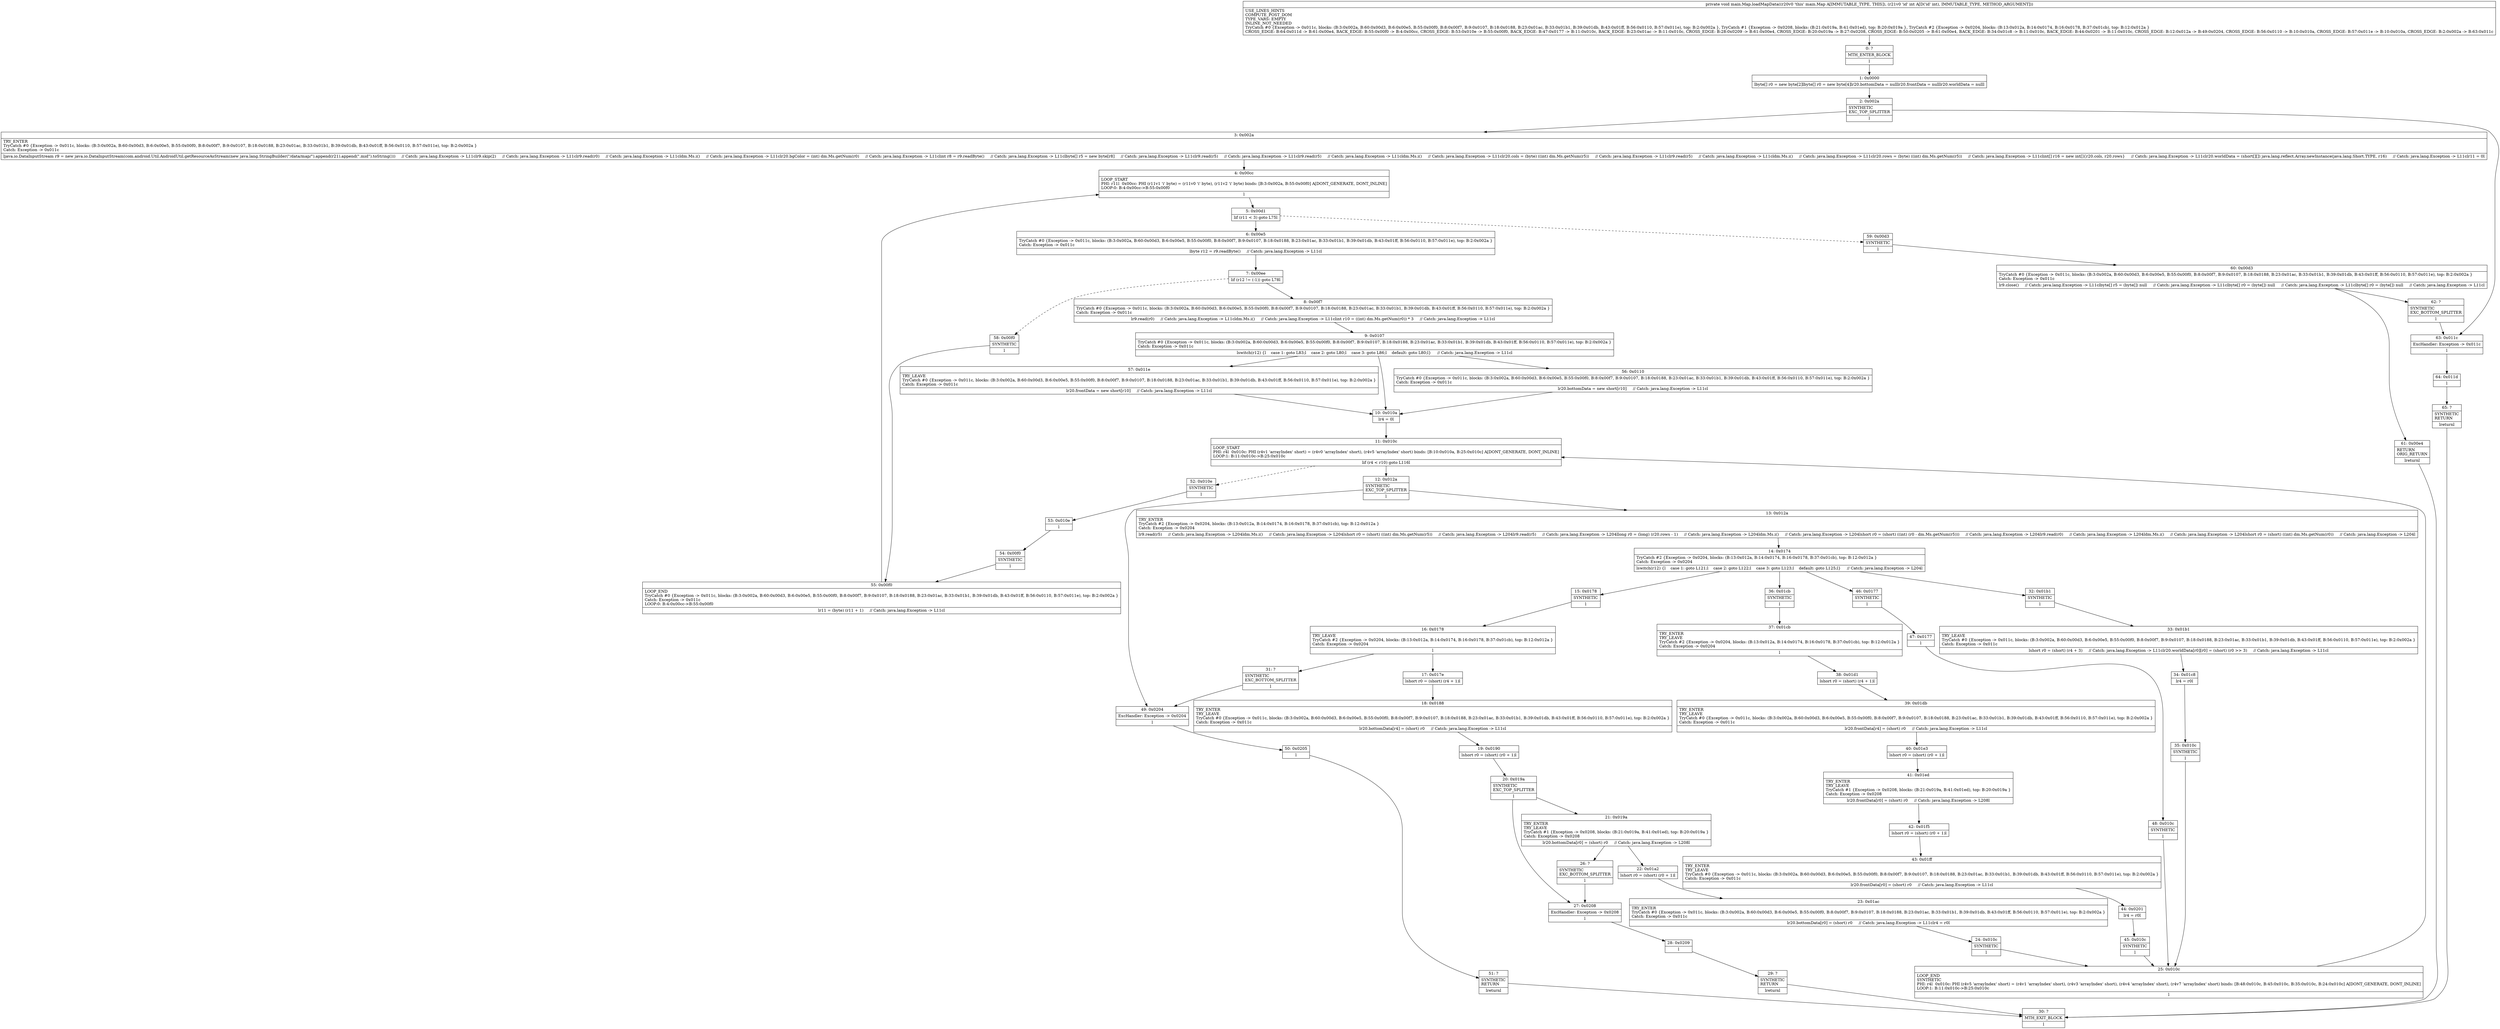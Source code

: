 digraph "CFG formain.Map.loadMapData(I)V" {
Node_0 [shape=record,label="{0\:\ ?|MTH_ENTER_BLOCK\l|l}"];
Node_1 [shape=record,label="{1\:\ 0x0000|lbyte[] r0 = new byte[2]lbyte[] r0 = new byte[4]lr20.bottomData = nulllr20.frontData = nulllr20.worldData = nulll}"];
Node_2 [shape=record,label="{2\:\ 0x002a|SYNTHETIC\lEXC_TOP_SPLITTER\l|l}"];
Node_3 [shape=record,label="{3\:\ 0x002a|TRY_ENTER\lTryCatch #0 \{Exception \-\> 0x011c, blocks: (B:3:0x002a, B:60:0x00d3, B:6:0x00e5, B:55:0x00f0, B:8:0x00f7, B:9:0x0107, B:18:0x0188, B:23:0x01ac, B:33:0x01b1, B:39:0x01db, B:43:0x01ff, B:56:0x0110, B:57:0x011e), top: B:2:0x002a \}\lCatch: Exception \-\> 0x011c\l|ljava.io.DataInputStream r9 = new java.io.DataInputStream(com.android.Util.AndroidUtil.getResourceAsStream(new java.lang.StringBuilder(\"\/data\/map\/\").append(r21).append(\".mid\").toString()))     \/\/ Catch: java.lang.Exception \-\> L11clr9.skip(2)     \/\/ Catch: java.lang.Exception \-\> L11clr9.read(r0)     \/\/ Catch: java.lang.Exception \-\> L11cldm.Ms.i()     \/\/ Catch: java.lang.Exception \-\> L11clr20.bgColor = (int) dm.Ms.getNum(r0)     \/\/ Catch: java.lang.Exception \-\> L11clint r8 = r9.readByte()     \/\/ Catch: java.lang.Exception \-\> L11clbyte[] r5 = new byte[r8]     \/\/ Catch: java.lang.Exception \-\> L11clr9.read(r5)     \/\/ Catch: java.lang.Exception \-\> L11clr9.read(r5)     \/\/ Catch: java.lang.Exception \-\> L11cldm.Ms.i()     \/\/ Catch: java.lang.Exception \-\> L11clr20.cols = (byte) ((int) dm.Ms.getNum(r5))     \/\/ Catch: java.lang.Exception \-\> L11clr9.read(r5)     \/\/ Catch: java.lang.Exception \-\> L11cldm.Ms.i()     \/\/ Catch: java.lang.Exception \-\> L11clr20.rows = (byte) ((int) dm.Ms.getNum(r5))     \/\/ Catch: java.lang.Exception \-\> L11clint[] r16 = new int[]\{r20.cols, r20.rows\}     \/\/ Catch: java.lang.Exception \-\> L11clr20.worldData = (short[][]) java.lang.reflect.Array.newInstance(java.lang.Short.TYPE, r16)     \/\/ Catch: java.lang.Exception \-\> L11clr11 = 0l}"];
Node_4 [shape=record,label="{4\:\ 0x00cc|LOOP_START\lPHI: r11l  0x00cc: PHI (r11v1 'i' byte) = (r11v0 'i' byte), (r11v2 'i' byte) binds: [B:3:0x002a, B:55:0x00f0] A[DONT_GENERATE, DONT_INLINE]\lLOOP:0: B:4:0x00cc\-\>B:55:0x00f0\l|l}"];
Node_5 [shape=record,label="{5\:\ 0x00d1|lif (r11 \< 3) goto L75l}"];
Node_6 [shape=record,label="{6\:\ 0x00e5|TryCatch #0 \{Exception \-\> 0x011c, blocks: (B:3:0x002a, B:60:0x00d3, B:6:0x00e5, B:55:0x00f0, B:8:0x00f7, B:9:0x0107, B:18:0x0188, B:23:0x01ac, B:33:0x01b1, B:39:0x01db, B:43:0x01ff, B:56:0x0110, B:57:0x011e), top: B:2:0x002a \}\lCatch: Exception \-\> 0x011c\l|lbyte r12 = r9.readByte()     \/\/ Catch: java.lang.Exception \-\> L11cl}"];
Node_7 [shape=record,label="{7\:\ 0x00ee|lif (r12 != (\-1)) goto L78l}"];
Node_8 [shape=record,label="{8\:\ 0x00f7|TryCatch #0 \{Exception \-\> 0x011c, blocks: (B:3:0x002a, B:60:0x00d3, B:6:0x00e5, B:55:0x00f0, B:8:0x00f7, B:9:0x0107, B:18:0x0188, B:23:0x01ac, B:33:0x01b1, B:39:0x01db, B:43:0x01ff, B:56:0x0110, B:57:0x011e), top: B:2:0x002a \}\lCatch: Exception \-\> 0x011c\l|lr9.read(r0)     \/\/ Catch: java.lang.Exception \-\> L11cldm.Ms.i()     \/\/ Catch: java.lang.Exception \-\> L11clint r10 = ((int) dm.Ms.getNum(r0)) * 3     \/\/ Catch: java.lang.Exception \-\> L11cl}"];
Node_9 [shape=record,label="{9\:\ 0x0107|TryCatch #0 \{Exception \-\> 0x011c, blocks: (B:3:0x002a, B:60:0x00d3, B:6:0x00e5, B:55:0x00f0, B:8:0x00f7, B:9:0x0107, B:18:0x0188, B:23:0x01ac, B:33:0x01b1, B:39:0x01db, B:43:0x01ff, B:56:0x0110, B:57:0x011e), top: B:2:0x002a \}\lCatch: Exception \-\> 0x011c\l|lswitch(r12) \{l    case 1: goto L83;l    case 2: goto L80;l    case 3: goto L86;l    default: goto L80;l\}     \/\/ Catch: java.lang.Exception \-\> L11cl}"];
Node_10 [shape=record,label="{10\:\ 0x010a|lr4 = 0l}"];
Node_11 [shape=record,label="{11\:\ 0x010c|LOOP_START\lPHI: r4l  0x010c: PHI (r4v1 'arrayIndex' short) = (r4v0 'arrayIndex' short), (r4v5 'arrayIndex' short) binds: [B:10:0x010a, B:25:0x010c] A[DONT_GENERATE, DONT_INLINE]\lLOOP:1: B:11:0x010c\-\>B:25:0x010c\l|lif (r4 \< r10) goto L116l}"];
Node_12 [shape=record,label="{12\:\ 0x012a|SYNTHETIC\lEXC_TOP_SPLITTER\l|l}"];
Node_13 [shape=record,label="{13\:\ 0x012a|TRY_ENTER\lTryCatch #2 \{Exception \-\> 0x0204, blocks: (B:13:0x012a, B:14:0x0174, B:16:0x0178, B:37:0x01cb), top: B:12:0x012a \}\lCatch: Exception \-\> 0x0204\l|lr9.read(r5)     \/\/ Catch: java.lang.Exception \-\> L204ldm.Ms.i()     \/\/ Catch: java.lang.Exception \-\> L204lshort r0 = (short) ((int) dm.Ms.getNum(r5))     \/\/ Catch: java.lang.Exception \-\> L204lr9.read(r5)     \/\/ Catch: java.lang.Exception \-\> L204llong r0 = (long) (r20.rows \- 1)     \/\/ Catch: java.lang.Exception \-\> L204ldm.Ms.i()     \/\/ Catch: java.lang.Exception \-\> L204lshort r0 = (short) ((int) (r0 \- dm.Ms.getNum(r5)))     \/\/ Catch: java.lang.Exception \-\> L204lr9.read(r0)     \/\/ Catch: java.lang.Exception \-\> L204ldm.Ms.i()     \/\/ Catch: java.lang.Exception \-\> L204lshort r0 = (short) ((int) dm.Ms.getNum(r0))     \/\/ Catch: java.lang.Exception \-\> L204l}"];
Node_14 [shape=record,label="{14\:\ 0x0174|TryCatch #2 \{Exception \-\> 0x0204, blocks: (B:13:0x012a, B:14:0x0174, B:16:0x0178, B:37:0x01cb), top: B:12:0x012a \}\lCatch: Exception \-\> 0x0204\l|lswitch(r12) \{l    case 1: goto L121;l    case 2: goto L122;l    case 3: goto L123;l    default: goto L125;l\}     \/\/ Catch: java.lang.Exception \-\> L204l}"];
Node_15 [shape=record,label="{15\:\ 0x0178|SYNTHETIC\l|l}"];
Node_16 [shape=record,label="{16\:\ 0x0178|TRY_LEAVE\lTryCatch #2 \{Exception \-\> 0x0204, blocks: (B:13:0x012a, B:14:0x0174, B:16:0x0178, B:37:0x01cb), top: B:12:0x012a \}\lCatch: Exception \-\> 0x0204\l|l}"];
Node_17 [shape=record,label="{17\:\ 0x017e|lshort r0 = (short) (r4 + 1)l}"];
Node_18 [shape=record,label="{18\:\ 0x0188|TRY_ENTER\lTRY_LEAVE\lTryCatch #0 \{Exception \-\> 0x011c, blocks: (B:3:0x002a, B:60:0x00d3, B:6:0x00e5, B:55:0x00f0, B:8:0x00f7, B:9:0x0107, B:18:0x0188, B:23:0x01ac, B:33:0x01b1, B:39:0x01db, B:43:0x01ff, B:56:0x0110, B:57:0x011e), top: B:2:0x002a \}\lCatch: Exception \-\> 0x011c\l|lr20.bottomData[r4] = (short) r0     \/\/ Catch: java.lang.Exception \-\> L11cl}"];
Node_19 [shape=record,label="{19\:\ 0x0190|lshort r0 = (short) (r0 + 1)l}"];
Node_20 [shape=record,label="{20\:\ 0x019a|SYNTHETIC\lEXC_TOP_SPLITTER\l|l}"];
Node_21 [shape=record,label="{21\:\ 0x019a|TRY_ENTER\lTRY_LEAVE\lTryCatch #1 \{Exception \-\> 0x0208, blocks: (B:21:0x019a, B:41:0x01ed), top: B:20:0x019a \}\lCatch: Exception \-\> 0x0208\l|lr20.bottomData[r0] = (short) r0     \/\/ Catch: java.lang.Exception \-\> L208l}"];
Node_22 [shape=record,label="{22\:\ 0x01a2|lshort r0 = (short) (r0 + 1)l}"];
Node_23 [shape=record,label="{23\:\ 0x01ac|TRY_ENTER\lTryCatch #0 \{Exception \-\> 0x011c, blocks: (B:3:0x002a, B:60:0x00d3, B:6:0x00e5, B:55:0x00f0, B:8:0x00f7, B:9:0x0107, B:18:0x0188, B:23:0x01ac, B:33:0x01b1, B:39:0x01db, B:43:0x01ff, B:56:0x0110, B:57:0x011e), top: B:2:0x002a \}\lCatch: Exception \-\> 0x011c\l|lr20.bottomData[r0] = (short) r0     \/\/ Catch: java.lang.Exception \-\> L11clr4 = r0l}"];
Node_24 [shape=record,label="{24\:\ 0x010c|SYNTHETIC\l|l}"];
Node_25 [shape=record,label="{25\:\ 0x010c|LOOP_END\lSYNTHETIC\lPHI: r4l  0x010c: PHI (r4v5 'arrayIndex' short) = (r4v1 'arrayIndex' short), (r4v3 'arrayIndex' short), (r4v4 'arrayIndex' short), (r4v7 'arrayIndex' short) binds: [B:48:0x010c, B:45:0x010c, B:35:0x010c, B:24:0x010c] A[DONT_GENERATE, DONT_INLINE]\lLOOP:1: B:11:0x010c\-\>B:25:0x010c\l|l}"];
Node_26 [shape=record,label="{26\:\ ?|SYNTHETIC\lEXC_BOTTOM_SPLITTER\l|l}"];
Node_27 [shape=record,label="{27\:\ 0x0208|ExcHandler: Exception \-\> 0x0208\l|l}"];
Node_28 [shape=record,label="{28\:\ 0x0209|l}"];
Node_29 [shape=record,label="{29\:\ ?|SYNTHETIC\lRETURN\l|lreturnl}"];
Node_30 [shape=record,label="{30\:\ ?|MTH_EXIT_BLOCK\l|l}"];
Node_31 [shape=record,label="{31\:\ ?|SYNTHETIC\lEXC_BOTTOM_SPLITTER\l|l}"];
Node_32 [shape=record,label="{32\:\ 0x01b1|SYNTHETIC\l|l}"];
Node_33 [shape=record,label="{33\:\ 0x01b1|TRY_LEAVE\lTryCatch #0 \{Exception \-\> 0x011c, blocks: (B:3:0x002a, B:60:0x00d3, B:6:0x00e5, B:55:0x00f0, B:8:0x00f7, B:9:0x0107, B:18:0x0188, B:23:0x01ac, B:33:0x01b1, B:39:0x01db, B:43:0x01ff, B:56:0x0110, B:57:0x011e), top: B:2:0x002a \}\lCatch: Exception \-\> 0x011c\l|lshort r0 = (short) (r4 + 3)     \/\/ Catch: java.lang.Exception \-\> L11clr20.worldData[r0][r0] = (short) (r0 \>\> 3)     \/\/ Catch: java.lang.Exception \-\> L11cl}"];
Node_34 [shape=record,label="{34\:\ 0x01c8|lr4 = r0l}"];
Node_35 [shape=record,label="{35\:\ 0x010c|SYNTHETIC\l|l}"];
Node_36 [shape=record,label="{36\:\ 0x01cb|SYNTHETIC\l|l}"];
Node_37 [shape=record,label="{37\:\ 0x01cb|TRY_ENTER\lTRY_LEAVE\lTryCatch #2 \{Exception \-\> 0x0204, blocks: (B:13:0x012a, B:14:0x0174, B:16:0x0178, B:37:0x01cb), top: B:12:0x012a \}\lCatch: Exception \-\> 0x0204\l|l}"];
Node_38 [shape=record,label="{38\:\ 0x01d1|lshort r0 = (short) (r4 + 1)l}"];
Node_39 [shape=record,label="{39\:\ 0x01db|TRY_ENTER\lTRY_LEAVE\lTryCatch #0 \{Exception \-\> 0x011c, blocks: (B:3:0x002a, B:60:0x00d3, B:6:0x00e5, B:55:0x00f0, B:8:0x00f7, B:9:0x0107, B:18:0x0188, B:23:0x01ac, B:33:0x01b1, B:39:0x01db, B:43:0x01ff, B:56:0x0110, B:57:0x011e), top: B:2:0x002a \}\lCatch: Exception \-\> 0x011c\l|lr20.frontData[r4] = (short) r0     \/\/ Catch: java.lang.Exception \-\> L11cl}"];
Node_40 [shape=record,label="{40\:\ 0x01e3|lshort r0 = (short) (r0 + 1)l}"];
Node_41 [shape=record,label="{41\:\ 0x01ed|TRY_ENTER\lTRY_LEAVE\lTryCatch #1 \{Exception \-\> 0x0208, blocks: (B:21:0x019a, B:41:0x01ed), top: B:20:0x019a \}\lCatch: Exception \-\> 0x0208\l|lr20.frontData[r0] = (short) r0     \/\/ Catch: java.lang.Exception \-\> L208l}"];
Node_42 [shape=record,label="{42\:\ 0x01f5|lshort r0 = (short) (r0 + 1)l}"];
Node_43 [shape=record,label="{43\:\ 0x01ff|TRY_ENTER\lTRY_LEAVE\lTryCatch #0 \{Exception \-\> 0x011c, blocks: (B:3:0x002a, B:60:0x00d3, B:6:0x00e5, B:55:0x00f0, B:8:0x00f7, B:9:0x0107, B:18:0x0188, B:23:0x01ac, B:33:0x01b1, B:39:0x01db, B:43:0x01ff, B:56:0x0110, B:57:0x011e), top: B:2:0x002a \}\lCatch: Exception \-\> 0x011c\l|lr20.frontData[r0] = (short) r0     \/\/ Catch: java.lang.Exception \-\> L11cl}"];
Node_44 [shape=record,label="{44\:\ 0x0201|lr4 = r0l}"];
Node_45 [shape=record,label="{45\:\ 0x010c|SYNTHETIC\l|l}"];
Node_46 [shape=record,label="{46\:\ 0x0177|SYNTHETIC\l|l}"];
Node_47 [shape=record,label="{47\:\ 0x0177|l}"];
Node_48 [shape=record,label="{48\:\ 0x010c|SYNTHETIC\l|l}"];
Node_49 [shape=record,label="{49\:\ 0x0204|ExcHandler: Exception \-\> 0x0204\l|l}"];
Node_50 [shape=record,label="{50\:\ 0x0205|l}"];
Node_51 [shape=record,label="{51\:\ ?|SYNTHETIC\lRETURN\l|lreturnl}"];
Node_52 [shape=record,label="{52\:\ 0x010e|SYNTHETIC\l|l}"];
Node_53 [shape=record,label="{53\:\ 0x010e|l}"];
Node_54 [shape=record,label="{54\:\ 0x00f0|SYNTHETIC\l|l}"];
Node_55 [shape=record,label="{55\:\ 0x00f0|LOOP_END\lTryCatch #0 \{Exception \-\> 0x011c, blocks: (B:3:0x002a, B:60:0x00d3, B:6:0x00e5, B:55:0x00f0, B:8:0x00f7, B:9:0x0107, B:18:0x0188, B:23:0x01ac, B:33:0x01b1, B:39:0x01db, B:43:0x01ff, B:56:0x0110, B:57:0x011e), top: B:2:0x002a \}\lCatch: Exception \-\> 0x011c\lLOOP:0: B:4:0x00cc\-\>B:55:0x00f0\l|lr11 = (byte) (r11 + 1)     \/\/ Catch: java.lang.Exception \-\> L11cl}"];
Node_56 [shape=record,label="{56\:\ 0x0110|TryCatch #0 \{Exception \-\> 0x011c, blocks: (B:3:0x002a, B:60:0x00d3, B:6:0x00e5, B:55:0x00f0, B:8:0x00f7, B:9:0x0107, B:18:0x0188, B:23:0x01ac, B:33:0x01b1, B:39:0x01db, B:43:0x01ff, B:56:0x0110, B:57:0x011e), top: B:2:0x002a \}\lCatch: Exception \-\> 0x011c\l|lr20.bottomData = new short[r10]     \/\/ Catch: java.lang.Exception \-\> L11cl}"];
Node_57 [shape=record,label="{57\:\ 0x011e|TRY_LEAVE\lTryCatch #0 \{Exception \-\> 0x011c, blocks: (B:3:0x002a, B:60:0x00d3, B:6:0x00e5, B:55:0x00f0, B:8:0x00f7, B:9:0x0107, B:18:0x0188, B:23:0x01ac, B:33:0x01b1, B:39:0x01db, B:43:0x01ff, B:56:0x0110, B:57:0x011e), top: B:2:0x002a \}\lCatch: Exception \-\> 0x011c\l|lr20.frontData = new short[r10]     \/\/ Catch: java.lang.Exception \-\> L11cl}"];
Node_58 [shape=record,label="{58\:\ 0x00f0|SYNTHETIC\l|l}"];
Node_59 [shape=record,label="{59\:\ 0x00d3|SYNTHETIC\l|l}"];
Node_60 [shape=record,label="{60\:\ 0x00d3|TryCatch #0 \{Exception \-\> 0x011c, blocks: (B:3:0x002a, B:60:0x00d3, B:6:0x00e5, B:55:0x00f0, B:8:0x00f7, B:9:0x0107, B:18:0x0188, B:23:0x01ac, B:33:0x01b1, B:39:0x01db, B:43:0x01ff, B:56:0x0110, B:57:0x011e), top: B:2:0x002a \}\lCatch: Exception \-\> 0x011c\l|lr9.close()     \/\/ Catch: java.lang.Exception \-\> L11clbyte[] r5 = (byte[]) null     \/\/ Catch: java.lang.Exception \-\> L11clbyte[] r0 = (byte[]) null     \/\/ Catch: java.lang.Exception \-\> L11clbyte[] r0 = (byte[]) null     \/\/ Catch: java.lang.Exception \-\> L11cl}"];
Node_61 [shape=record,label="{61\:\ 0x00e4|RETURN\lORIG_RETURN\l|lreturnl}"];
Node_62 [shape=record,label="{62\:\ ?|SYNTHETIC\lEXC_BOTTOM_SPLITTER\l|l}"];
Node_63 [shape=record,label="{63\:\ 0x011c|ExcHandler: Exception \-\> 0x011c\l|l}"];
Node_64 [shape=record,label="{64\:\ 0x011d|l}"];
Node_65 [shape=record,label="{65\:\ ?|SYNTHETIC\lRETURN\l|lreturnl}"];
MethodNode[shape=record,label="{private void main.Map.loadMapData((r20v0 'this' main.Map A[IMMUTABLE_TYPE, THIS]), (r21v0 'id' int A[D('id' int), IMMUTABLE_TYPE, METHOD_ARGUMENT]))  | USE_LINES_HINTS\lCOMPUTE_POST_DOM\lTYPE_VARS: EMPTY\lINLINE_NOT_NEEDED\lTryCatch #0 \{Exception \-\> 0x011c, blocks: (B:3:0x002a, B:60:0x00d3, B:6:0x00e5, B:55:0x00f0, B:8:0x00f7, B:9:0x0107, B:18:0x0188, B:23:0x01ac, B:33:0x01b1, B:39:0x01db, B:43:0x01ff, B:56:0x0110, B:57:0x011e), top: B:2:0x002a \}, TryCatch #1 \{Exception \-\> 0x0208, blocks: (B:21:0x019a, B:41:0x01ed), top: B:20:0x019a \}, TryCatch #2 \{Exception \-\> 0x0204, blocks: (B:13:0x012a, B:14:0x0174, B:16:0x0178, B:37:0x01cb), top: B:12:0x012a \}\lCROSS_EDGE: B:64:0x011d \-\> B:61:0x00e4, BACK_EDGE: B:55:0x00f0 \-\> B:4:0x00cc, CROSS_EDGE: B:53:0x010e \-\> B:55:0x00f0, BACK_EDGE: B:47:0x0177 \-\> B:11:0x010c, BACK_EDGE: B:23:0x01ac \-\> B:11:0x010c, CROSS_EDGE: B:28:0x0209 \-\> B:61:0x00e4, CROSS_EDGE: B:20:0x019a \-\> B:27:0x0208, CROSS_EDGE: B:50:0x0205 \-\> B:61:0x00e4, BACK_EDGE: B:34:0x01c8 \-\> B:11:0x010c, BACK_EDGE: B:44:0x0201 \-\> B:11:0x010c, CROSS_EDGE: B:12:0x012a \-\> B:49:0x0204, CROSS_EDGE: B:56:0x0110 \-\> B:10:0x010a, CROSS_EDGE: B:57:0x011e \-\> B:10:0x010a, CROSS_EDGE: B:2:0x002a \-\> B:63:0x011c\l}"];
MethodNode -> Node_0;
Node_0 -> Node_1;
Node_1 -> Node_2;
Node_2 -> Node_3;
Node_2 -> Node_63;
Node_3 -> Node_4;
Node_4 -> Node_5;
Node_5 -> Node_6;
Node_5 -> Node_59[style=dashed];
Node_6 -> Node_7;
Node_7 -> Node_8;
Node_7 -> Node_58[style=dashed];
Node_8 -> Node_9;
Node_9 -> Node_10;
Node_9 -> Node_56;
Node_9 -> Node_57;
Node_10 -> Node_11;
Node_11 -> Node_12;
Node_11 -> Node_52[style=dashed];
Node_12 -> Node_13;
Node_12 -> Node_49;
Node_13 -> Node_14;
Node_14 -> Node_15;
Node_14 -> Node_32;
Node_14 -> Node_36;
Node_14 -> Node_46;
Node_15 -> Node_16;
Node_16 -> Node_17;
Node_16 -> Node_31;
Node_17 -> Node_18;
Node_18 -> Node_19;
Node_19 -> Node_20;
Node_20 -> Node_21;
Node_20 -> Node_27;
Node_21 -> Node_22;
Node_21 -> Node_26;
Node_22 -> Node_23;
Node_23 -> Node_24;
Node_24 -> Node_25;
Node_25 -> Node_11;
Node_26 -> Node_27;
Node_27 -> Node_28;
Node_28 -> Node_29;
Node_29 -> Node_30;
Node_31 -> Node_49;
Node_32 -> Node_33;
Node_33 -> Node_34;
Node_34 -> Node_35;
Node_35 -> Node_25;
Node_36 -> Node_37;
Node_37 -> Node_38;
Node_38 -> Node_39;
Node_39 -> Node_40;
Node_40 -> Node_41;
Node_41 -> Node_42;
Node_42 -> Node_43;
Node_43 -> Node_44;
Node_44 -> Node_45;
Node_45 -> Node_25;
Node_46 -> Node_47;
Node_47 -> Node_48;
Node_48 -> Node_25;
Node_49 -> Node_50;
Node_50 -> Node_51;
Node_51 -> Node_30;
Node_52 -> Node_53;
Node_53 -> Node_54;
Node_54 -> Node_55;
Node_55 -> Node_4;
Node_56 -> Node_10;
Node_57 -> Node_10;
Node_58 -> Node_55;
Node_59 -> Node_60;
Node_60 -> Node_61;
Node_60 -> Node_62;
Node_61 -> Node_30;
Node_62 -> Node_63;
Node_63 -> Node_64;
Node_64 -> Node_65;
Node_65 -> Node_30;
}

